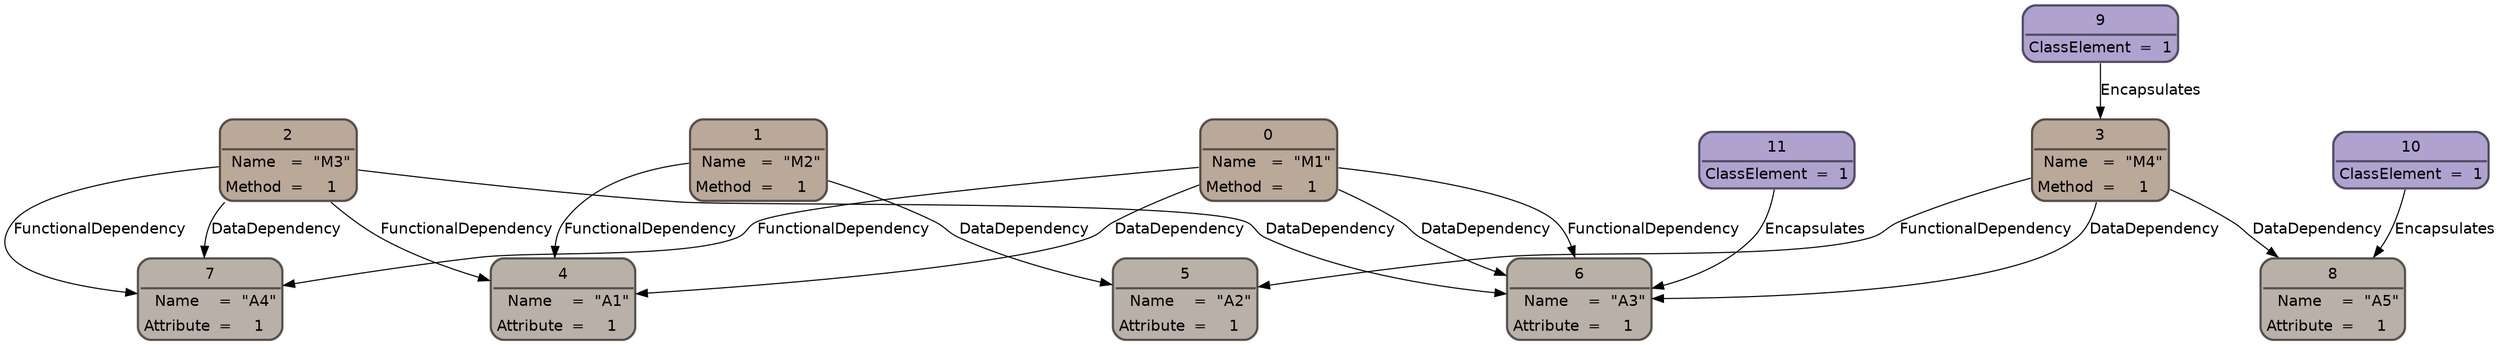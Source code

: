 digraph model {
node [
	style="filled, rounded"
	shape=plain
	pencolor="#00000088"
	fontname="Helvetica"
]
edge [
	labeldistance=3
	fontname="Helvetica"
]
2 -> 4 [
	style=solid
	color=black
	fontcolor=black
	label="FunctionalDependency"]
3 -> 5 [
	style=solid
	color=black
	fontcolor=black
	label="FunctionalDependency"]
1 -> 4 [
	style=solid
	color=black
	fontcolor=black
	label="FunctionalDependency"]
2 -> 7 [
	style=solid
	color=black
	fontcolor=black
	label="FunctionalDependency"]
0 -> 6 [
	style=solid
	color=black
	fontcolor=black
	label="FunctionalDependency"]
0 -> 7 [
	style=solid
	color=black
	fontcolor=black
	label="FunctionalDependency"]
9 -> 3 [
	style=solid
	color=black
	fontcolor=black
	label="Encapsulates"]
11 -> 6 [
	style=solid
	color=black
	fontcolor=black
	label="Encapsulates"]
10 -> 8 [
	style=solid
	color=black
	fontcolor=black
	label="Encapsulates"]
3 -> 6 [
	style=solid
	color=black
	fontcolor=black
	label="DataDependency"]
0 -> 4 [
	style=solid
	color=black
	fontcolor=black
	label="DataDependency"]
1 -> 5 [
	style=solid
	color=black
	fontcolor=black
	label="DataDependency"]
2 -> 6 [
	style=solid
	color=black
	fontcolor=black
	label="DataDependency"]
2 -> 7 [
	style=solid
	color=black
	fontcolor=black
	label="DataDependency"]
3 -> 8 [
	style=solid
	color=black
	fontcolor=black
	label="DataDependency"]
0 -> 6 [
	style=solid
	color=black
	fontcolor=black
	label="DataDependency"]
1 [
	fillcolor="#baa899"
	label=<<TABLE CELLSPACING="0" BORDER="2" CELLBORDER="0" CELLPADDING="4" STYLE="ROUNDED">
		<TR><TD COLSPAN="3" BORDER="2" SIDES="B">1</TD></TR>
		<TR><TD><FONT COLOR="black">Name</FONT></TD><TD><FONT COLOR="black">=</FONT></TD><TD><FONT COLOR="black">"M2"</FONT></TD></TR>
		<TR><TD><FONT COLOR="black">Method</FONT></TD><TD><FONT COLOR="black">=</FONT></TD><TD><FONT COLOR="black">1</FONT></TD></TR>
		</TABLE>>
]
2 [
	fillcolor="#baa899"
	label=<<TABLE CELLSPACING="0" BORDER="2" CELLBORDER="0" CELLPADDING="4" STYLE="ROUNDED">
		<TR><TD COLSPAN="3" BORDER="2" SIDES="B">2</TD></TR>
		<TR><TD><FONT COLOR="black">Name</FONT></TD><TD><FONT COLOR="black">=</FONT></TD><TD><FONT COLOR="black">"M3"</FONT></TD></TR>
		<TR><TD><FONT COLOR="black">Method</FONT></TD><TD><FONT COLOR="black">=</FONT></TD><TD><FONT COLOR="black">1</FONT></TD></TR>
		</TABLE>>
]
3 [
	fillcolor="#baa899"
	label=<<TABLE CELLSPACING="0" BORDER="2" CELLBORDER="0" CELLPADDING="4" STYLE="ROUNDED">
		<TR><TD COLSPAN="3" BORDER="2" SIDES="B">3</TD></TR>
		<TR><TD><FONT COLOR="black">Name</FONT></TD><TD><FONT COLOR="black">=</FONT></TD><TD><FONT COLOR="black">"M4"</FONT></TD></TR>
		<TR><TD><FONT COLOR="black">Method</FONT></TD><TD><FONT COLOR="black">=</FONT></TD><TD><FONT COLOR="black">1</FONT></TD></TR>
		</TABLE>>
]
4 [
	fillcolor="#b9b0a8"
	label=<<TABLE CELLSPACING="0" BORDER="2" CELLBORDER="0" CELLPADDING="4" STYLE="ROUNDED">
		<TR><TD COLSPAN="3" BORDER="2" SIDES="B">4</TD></TR>
		<TR><TD><FONT COLOR="black">Name</FONT></TD><TD><FONT COLOR="black">=</FONT></TD><TD><FONT COLOR="black">"A1"</FONT></TD></TR>
		<TR><TD><FONT COLOR="black">Attribute</FONT></TD><TD><FONT COLOR="black">=</FONT></TD><TD><FONT COLOR="black">1</FONT></TD></TR>
		</TABLE>>
]
5 [
	fillcolor="#b9b0a8"
	label=<<TABLE CELLSPACING="0" BORDER="2" CELLBORDER="0" CELLPADDING="4" STYLE="ROUNDED">
		<TR><TD COLSPAN="3" BORDER="2" SIDES="B">5</TD></TR>
		<TR><TD><FONT COLOR="black">Name</FONT></TD><TD><FONT COLOR="black">=</FONT></TD><TD><FONT COLOR="black">"A2"</FONT></TD></TR>
		<TR><TD><FONT COLOR="black">Attribute</FONT></TD><TD><FONT COLOR="black">=</FONT></TD><TD><FONT COLOR="black">1</FONT></TD></TR>
		</TABLE>>
]
6 [
	fillcolor="#b9b0a8"
	label=<<TABLE CELLSPACING="0" BORDER="2" CELLBORDER="0" CELLPADDING="4" STYLE="ROUNDED">
		<TR><TD COLSPAN="3" BORDER="2" SIDES="B">6</TD></TR>
		<TR><TD><FONT COLOR="black">Name</FONT></TD><TD><FONT COLOR="black">=</FONT></TD><TD><FONT COLOR="black">"A3"</FONT></TD></TR>
		<TR><TD><FONT COLOR="black">Attribute</FONT></TD><TD><FONT COLOR="black">=</FONT></TD><TD><FONT COLOR="black">1</FONT></TD></TR>
		</TABLE>>
]
7 [
	fillcolor="#b9b0a8"
	label=<<TABLE CELLSPACING="0" BORDER="2" CELLBORDER="0" CELLPADDING="4" STYLE="ROUNDED">
		<TR><TD COLSPAN="3" BORDER="2" SIDES="B">7</TD></TR>
		<TR><TD><FONT COLOR="black">Name</FONT></TD><TD><FONT COLOR="black">=</FONT></TD><TD><FONT COLOR="black">"A4"</FONT></TD></TR>
		<TR><TD><FONT COLOR="black">Attribute</FONT></TD><TD><FONT COLOR="black">=</FONT></TD><TD><FONT COLOR="black">1</FONT></TD></TR>
		</TABLE>>
]
8 [
	fillcolor="#b9b0a8"
	label=<<TABLE CELLSPACING="0" BORDER="2" CELLBORDER="0" CELLPADDING="4" STYLE="ROUNDED">
		<TR><TD COLSPAN="3" BORDER="2" SIDES="B">8</TD></TR>
		<TR><TD><FONT COLOR="black">Name</FONT></TD><TD><FONT COLOR="black">=</FONT></TD><TD><FONT COLOR="black">"A5"</FONT></TD></TR>
		<TR><TD><FONT COLOR="black">Attribute</FONT></TD><TD><FONT COLOR="black">=</FONT></TD><TD><FONT COLOR="black">1</FONT></TD></TR>
		</TABLE>>
]
9 [
	fillcolor="#afa2cf"
	label=<<TABLE CELLSPACING="0" BORDER="2" CELLBORDER="0" CELLPADDING="4" STYLE="ROUNDED">
		<TR><TD COLSPAN="3" BORDER="2" SIDES="B">9</TD></TR>
		<TR><TD><FONT COLOR="black">ClassElement</FONT></TD><TD><FONT COLOR="black">=</FONT></TD><TD><FONT COLOR="black">1</FONT></TD></TR>
		</TABLE>>
]
10 [
	fillcolor="#afa2cf"
	label=<<TABLE CELLSPACING="0" BORDER="2" CELLBORDER="0" CELLPADDING="4" STYLE="ROUNDED">
		<TR><TD COLSPAN="3" BORDER="2" SIDES="B">10</TD></TR>
		<TR><TD><FONT COLOR="black">ClassElement</FONT></TD><TD><FONT COLOR="black">=</FONT></TD><TD><FONT COLOR="black">1</FONT></TD></TR>
		</TABLE>>
]
11 [
	fillcolor="#afa2cf"
	label=<<TABLE CELLSPACING="0" BORDER="2" CELLBORDER="0" CELLPADDING="4" STYLE="ROUNDED">
		<TR><TD COLSPAN="3" BORDER="2" SIDES="B">11</TD></TR>
		<TR><TD><FONT COLOR="black">ClassElement</FONT></TD><TD><FONT COLOR="black">=</FONT></TD><TD><FONT COLOR="black">1</FONT></TD></TR>
		</TABLE>>
]
0 [
	fillcolor="#baa899"
	label=<<TABLE CELLSPACING="0" BORDER="2" CELLBORDER="0" CELLPADDING="4" STYLE="ROUNDED">
		<TR><TD COLSPAN="3" BORDER="2" SIDES="B">0</TD></TR>
		<TR><TD><FONT COLOR="black">Name</FONT></TD><TD><FONT COLOR="black">=</FONT></TD><TD><FONT COLOR="black">"M1"</FONT></TD></TR>
		<TR><TD><FONT COLOR="black">Method</FONT></TD><TD><FONT COLOR="black">=</FONT></TD><TD><FONT COLOR="black">1</FONT></TD></TR>
		</TABLE>>
]
}
